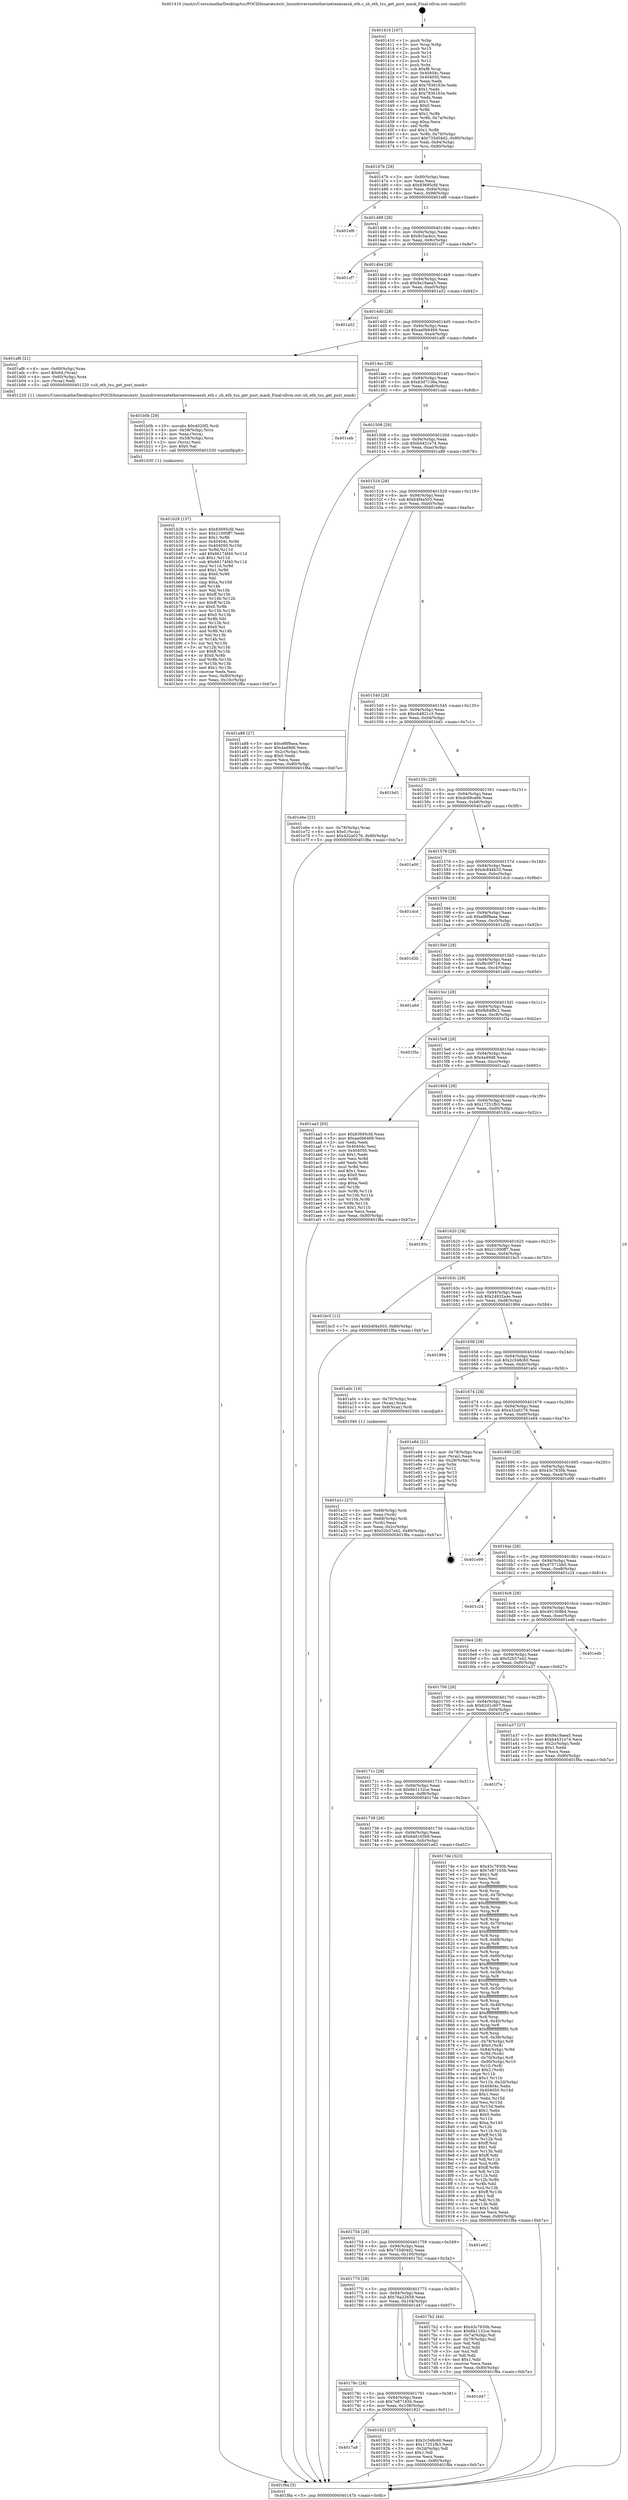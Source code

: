 digraph "0x401410" {
  label = "0x401410 (/mnt/c/Users/mathe/Desktop/tcc/POCII/binaries/extr_linuxdriversnetethernetrenesassh_eth.c_sh_eth_tsu_get_post_mask_Final-ollvm.out::main(0))"
  labelloc = "t"
  node[shape=record]

  Entry [label="",width=0.3,height=0.3,shape=circle,fillcolor=black,style=filled]
  "0x40147b" [label="{
     0x40147b [29]\l
     | [instrs]\l
     &nbsp;&nbsp;0x40147b \<+3\>: mov -0x80(%rbp),%eax\l
     &nbsp;&nbsp;0x40147e \<+2\>: mov %eax,%ecx\l
     &nbsp;&nbsp;0x401480 \<+6\>: sub $0x83695cfd,%ecx\l
     &nbsp;&nbsp;0x401486 \<+6\>: mov %eax,-0x94(%rbp)\l
     &nbsp;&nbsp;0x40148c \<+6\>: mov %ecx,-0x98(%rbp)\l
     &nbsp;&nbsp;0x401492 \<+6\>: je 0000000000401ef6 \<main+0xae6\>\l
  }"]
  "0x401ef6" [label="{
     0x401ef6\l
  }", style=dashed]
  "0x401498" [label="{
     0x401498 [28]\l
     | [instrs]\l
     &nbsp;&nbsp;0x401498 \<+5\>: jmp 000000000040149d \<main+0x8d\>\l
     &nbsp;&nbsp;0x40149d \<+6\>: mov -0x94(%rbp),%eax\l
     &nbsp;&nbsp;0x4014a3 \<+5\>: sub $0x8c5acbcc,%eax\l
     &nbsp;&nbsp;0x4014a8 \<+6\>: mov %eax,-0x9c(%rbp)\l
     &nbsp;&nbsp;0x4014ae \<+6\>: je 0000000000401cf7 \<main+0x8e7\>\l
  }"]
  Exit [label="",width=0.3,height=0.3,shape=circle,fillcolor=black,style=filled,peripheries=2]
  "0x401cf7" [label="{
     0x401cf7\l
  }", style=dashed]
  "0x4014b4" [label="{
     0x4014b4 [28]\l
     | [instrs]\l
     &nbsp;&nbsp;0x4014b4 \<+5\>: jmp 00000000004014b9 \<main+0xa9\>\l
     &nbsp;&nbsp;0x4014b9 \<+6\>: mov -0x94(%rbp),%eax\l
     &nbsp;&nbsp;0x4014bf \<+5\>: sub $0x9a18aea5,%eax\l
     &nbsp;&nbsp;0x4014c4 \<+6\>: mov %eax,-0xa0(%rbp)\l
     &nbsp;&nbsp;0x4014ca \<+6\>: je 0000000000401a52 \<main+0x642\>\l
  }"]
  "0x401b28" [label="{
     0x401b28 [157]\l
     | [instrs]\l
     &nbsp;&nbsp;0x401b28 \<+5\>: mov $0x83695cfd,%esi\l
     &nbsp;&nbsp;0x401b2d \<+5\>: mov $0x21000ff7,%edx\l
     &nbsp;&nbsp;0x401b32 \<+3\>: mov $0x1,%r8b\l
     &nbsp;&nbsp;0x401b35 \<+8\>: mov 0x40404c,%r9d\l
     &nbsp;&nbsp;0x401b3d \<+8\>: mov 0x404050,%r10d\l
     &nbsp;&nbsp;0x401b45 \<+3\>: mov %r9d,%r11d\l
     &nbsp;&nbsp;0x401b48 \<+7\>: add $0x66174f40,%r11d\l
     &nbsp;&nbsp;0x401b4f \<+4\>: sub $0x1,%r11d\l
     &nbsp;&nbsp;0x401b53 \<+7\>: sub $0x66174f40,%r11d\l
     &nbsp;&nbsp;0x401b5a \<+4\>: imul %r11d,%r9d\l
     &nbsp;&nbsp;0x401b5e \<+4\>: and $0x1,%r9d\l
     &nbsp;&nbsp;0x401b62 \<+4\>: cmp $0x0,%r9d\l
     &nbsp;&nbsp;0x401b66 \<+3\>: sete %bl\l
     &nbsp;&nbsp;0x401b69 \<+4\>: cmp $0xa,%r10d\l
     &nbsp;&nbsp;0x401b6d \<+4\>: setl %r14b\l
     &nbsp;&nbsp;0x401b71 \<+3\>: mov %bl,%r15b\l
     &nbsp;&nbsp;0x401b74 \<+4\>: xor $0xff,%r15b\l
     &nbsp;&nbsp;0x401b78 \<+3\>: mov %r14b,%r12b\l
     &nbsp;&nbsp;0x401b7b \<+4\>: xor $0xff,%r12b\l
     &nbsp;&nbsp;0x401b7f \<+4\>: xor $0x0,%r8b\l
     &nbsp;&nbsp;0x401b83 \<+3\>: mov %r15b,%r13b\l
     &nbsp;&nbsp;0x401b86 \<+4\>: and $0x0,%r13b\l
     &nbsp;&nbsp;0x401b8a \<+3\>: and %r8b,%bl\l
     &nbsp;&nbsp;0x401b8d \<+3\>: mov %r12b,%cl\l
     &nbsp;&nbsp;0x401b90 \<+3\>: and $0x0,%cl\l
     &nbsp;&nbsp;0x401b93 \<+3\>: and %r8b,%r14b\l
     &nbsp;&nbsp;0x401b96 \<+3\>: or %bl,%r13b\l
     &nbsp;&nbsp;0x401b99 \<+3\>: or %r14b,%cl\l
     &nbsp;&nbsp;0x401b9c \<+3\>: xor %cl,%r13b\l
     &nbsp;&nbsp;0x401b9f \<+3\>: or %r12b,%r15b\l
     &nbsp;&nbsp;0x401ba2 \<+4\>: xor $0xff,%r15b\l
     &nbsp;&nbsp;0x401ba6 \<+4\>: or $0x0,%r8b\l
     &nbsp;&nbsp;0x401baa \<+3\>: and %r8b,%r15b\l
     &nbsp;&nbsp;0x401bad \<+3\>: or %r15b,%r13b\l
     &nbsp;&nbsp;0x401bb0 \<+4\>: test $0x1,%r13b\l
     &nbsp;&nbsp;0x401bb4 \<+3\>: cmovne %edx,%esi\l
     &nbsp;&nbsp;0x401bb7 \<+3\>: mov %esi,-0x80(%rbp)\l
     &nbsp;&nbsp;0x401bba \<+6\>: mov %eax,-0x10c(%rbp)\l
     &nbsp;&nbsp;0x401bc0 \<+5\>: jmp 0000000000401f8a \<main+0xb7a\>\l
  }"]
  "0x401a52" [label="{
     0x401a52\l
  }", style=dashed]
  "0x4014d0" [label="{
     0x4014d0 [28]\l
     | [instrs]\l
     &nbsp;&nbsp;0x4014d0 \<+5\>: jmp 00000000004014d5 \<main+0xc5\>\l
     &nbsp;&nbsp;0x4014d5 \<+6\>: mov -0x94(%rbp),%eax\l
     &nbsp;&nbsp;0x4014db \<+5\>: sub $0xaa0b6469,%eax\l
     &nbsp;&nbsp;0x4014e0 \<+6\>: mov %eax,-0xa4(%rbp)\l
     &nbsp;&nbsp;0x4014e6 \<+6\>: je 0000000000401af6 \<main+0x6e6\>\l
  }"]
  "0x401b0b" [label="{
     0x401b0b [29]\l
     | [instrs]\l
     &nbsp;&nbsp;0x401b0b \<+10\>: movabs $0x4020f2,%rdi\l
     &nbsp;&nbsp;0x401b15 \<+4\>: mov -0x58(%rbp),%rcx\l
     &nbsp;&nbsp;0x401b19 \<+2\>: mov %eax,(%rcx)\l
     &nbsp;&nbsp;0x401b1b \<+4\>: mov -0x58(%rbp),%rcx\l
     &nbsp;&nbsp;0x401b1f \<+2\>: mov (%rcx),%esi\l
     &nbsp;&nbsp;0x401b21 \<+2\>: mov $0x0,%al\l
     &nbsp;&nbsp;0x401b23 \<+5\>: call 0000000000401030 \<printf@plt\>\l
     | [calls]\l
     &nbsp;&nbsp;0x401030 \{1\} (unknown)\l
  }"]
  "0x401af6" [label="{
     0x401af6 [21]\l
     | [instrs]\l
     &nbsp;&nbsp;0x401af6 \<+4\>: mov -0x60(%rbp),%rax\l
     &nbsp;&nbsp;0x401afa \<+6\>: movl $0x64,(%rax)\l
     &nbsp;&nbsp;0x401b00 \<+4\>: mov -0x60(%rbp),%rax\l
     &nbsp;&nbsp;0x401b04 \<+2\>: mov (%rax),%edi\l
     &nbsp;&nbsp;0x401b06 \<+5\>: call 0000000000401220 \<sh_eth_tsu_get_post_mask\>\l
     | [calls]\l
     &nbsp;&nbsp;0x401220 \{1\} (/mnt/c/Users/mathe/Desktop/tcc/POCII/binaries/extr_linuxdriversnetethernetrenesassh_eth.c_sh_eth_tsu_get_post_mask_Final-ollvm.out::sh_eth_tsu_get_post_mask)\l
  }"]
  "0x4014ec" [label="{
     0x4014ec [28]\l
     | [instrs]\l
     &nbsp;&nbsp;0x4014ec \<+5\>: jmp 00000000004014f1 \<main+0xe1\>\l
     &nbsp;&nbsp;0x4014f1 \<+6\>: mov -0x94(%rbp),%eax\l
     &nbsp;&nbsp;0x4014f7 \<+5\>: sub $0xb3d7136a,%eax\l
     &nbsp;&nbsp;0x4014fc \<+6\>: mov %eax,-0xa8(%rbp)\l
     &nbsp;&nbsp;0x401502 \<+6\>: je 0000000000401ceb \<main+0x8db\>\l
  }"]
  "0x401a1c" [label="{
     0x401a1c [27]\l
     | [instrs]\l
     &nbsp;&nbsp;0x401a1c \<+4\>: mov -0x68(%rbp),%rdi\l
     &nbsp;&nbsp;0x401a20 \<+2\>: mov %eax,(%rdi)\l
     &nbsp;&nbsp;0x401a22 \<+4\>: mov -0x68(%rbp),%rdi\l
     &nbsp;&nbsp;0x401a26 \<+2\>: mov (%rdi),%eax\l
     &nbsp;&nbsp;0x401a28 \<+3\>: mov %eax,-0x2c(%rbp)\l
     &nbsp;&nbsp;0x401a2b \<+7\>: movl $0x52b57e42,-0x80(%rbp)\l
     &nbsp;&nbsp;0x401a32 \<+5\>: jmp 0000000000401f8a \<main+0xb7a\>\l
  }"]
  "0x401ceb" [label="{
     0x401ceb\l
  }", style=dashed]
  "0x401508" [label="{
     0x401508 [28]\l
     | [instrs]\l
     &nbsp;&nbsp;0x401508 \<+5\>: jmp 000000000040150d \<main+0xfd\>\l
     &nbsp;&nbsp;0x40150d \<+6\>: mov -0x94(%rbp),%eax\l
     &nbsp;&nbsp;0x401513 \<+5\>: sub $0xb4431e74,%eax\l
     &nbsp;&nbsp;0x401518 \<+6\>: mov %eax,-0xac(%rbp)\l
     &nbsp;&nbsp;0x40151e \<+6\>: je 0000000000401a88 \<main+0x678\>\l
  }"]
  "0x4017a8" [label="{
     0x4017a8\l
  }", style=dashed]
  "0x401a88" [label="{
     0x401a88 [27]\l
     | [instrs]\l
     &nbsp;&nbsp;0x401a88 \<+5\>: mov $0xef8f9aea,%eax\l
     &nbsp;&nbsp;0x401a8d \<+5\>: mov $0x4a49d8,%ecx\l
     &nbsp;&nbsp;0x401a92 \<+3\>: mov -0x2c(%rbp),%edx\l
     &nbsp;&nbsp;0x401a95 \<+3\>: cmp $0x0,%edx\l
     &nbsp;&nbsp;0x401a98 \<+3\>: cmove %ecx,%eax\l
     &nbsp;&nbsp;0x401a9b \<+3\>: mov %eax,-0x80(%rbp)\l
     &nbsp;&nbsp;0x401a9e \<+5\>: jmp 0000000000401f8a \<main+0xb7a\>\l
  }"]
  "0x401524" [label="{
     0x401524 [28]\l
     | [instrs]\l
     &nbsp;&nbsp;0x401524 \<+5\>: jmp 0000000000401529 \<main+0x119\>\l
     &nbsp;&nbsp;0x401529 \<+6\>: mov -0x94(%rbp),%eax\l
     &nbsp;&nbsp;0x40152f \<+5\>: sub $0xb4f4a503,%eax\l
     &nbsp;&nbsp;0x401534 \<+6\>: mov %eax,-0xb0(%rbp)\l
     &nbsp;&nbsp;0x40153a \<+6\>: je 0000000000401e6e \<main+0xa5e\>\l
  }"]
  "0x401921" [label="{
     0x401921 [27]\l
     | [instrs]\l
     &nbsp;&nbsp;0x401921 \<+5\>: mov $0x2c348c60,%eax\l
     &nbsp;&nbsp;0x401926 \<+5\>: mov $0x17251fb3,%ecx\l
     &nbsp;&nbsp;0x40192b \<+3\>: mov -0x2d(%rbp),%dl\l
     &nbsp;&nbsp;0x40192e \<+3\>: test $0x1,%dl\l
     &nbsp;&nbsp;0x401931 \<+3\>: cmovne %ecx,%eax\l
     &nbsp;&nbsp;0x401934 \<+3\>: mov %eax,-0x80(%rbp)\l
     &nbsp;&nbsp;0x401937 \<+5\>: jmp 0000000000401f8a \<main+0xb7a\>\l
  }"]
  "0x401e6e" [label="{
     0x401e6e [22]\l
     | [instrs]\l
     &nbsp;&nbsp;0x401e6e \<+4\>: mov -0x78(%rbp),%rax\l
     &nbsp;&nbsp;0x401e72 \<+6\>: movl $0x0,(%rax)\l
     &nbsp;&nbsp;0x401e78 \<+7\>: movl $0x432a0276,-0x80(%rbp)\l
     &nbsp;&nbsp;0x401e7f \<+5\>: jmp 0000000000401f8a \<main+0xb7a\>\l
  }"]
  "0x401540" [label="{
     0x401540 [28]\l
     | [instrs]\l
     &nbsp;&nbsp;0x401540 \<+5\>: jmp 0000000000401545 \<main+0x135\>\l
     &nbsp;&nbsp;0x401545 \<+6\>: mov -0x94(%rbp),%eax\l
     &nbsp;&nbsp;0x40154b \<+5\>: sub $0xcb4821c3,%eax\l
     &nbsp;&nbsp;0x401550 \<+6\>: mov %eax,-0xb4(%rbp)\l
     &nbsp;&nbsp;0x401556 \<+6\>: je 0000000000401bd1 \<main+0x7c1\>\l
  }"]
  "0x40178c" [label="{
     0x40178c [28]\l
     | [instrs]\l
     &nbsp;&nbsp;0x40178c \<+5\>: jmp 0000000000401791 \<main+0x381\>\l
     &nbsp;&nbsp;0x401791 \<+6\>: mov -0x94(%rbp),%eax\l
     &nbsp;&nbsp;0x401797 \<+5\>: sub $0x7e87165b,%eax\l
     &nbsp;&nbsp;0x40179c \<+6\>: mov %eax,-0x108(%rbp)\l
     &nbsp;&nbsp;0x4017a2 \<+6\>: je 0000000000401921 \<main+0x511\>\l
  }"]
  "0x401bd1" [label="{
     0x401bd1\l
  }", style=dashed]
  "0x40155c" [label="{
     0x40155c [28]\l
     | [instrs]\l
     &nbsp;&nbsp;0x40155c \<+5\>: jmp 0000000000401561 \<main+0x151\>\l
     &nbsp;&nbsp;0x401561 \<+6\>: mov -0x94(%rbp),%eax\l
     &nbsp;&nbsp;0x401567 \<+5\>: sub $0xdc68ca66,%eax\l
     &nbsp;&nbsp;0x40156c \<+6\>: mov %eax,-0xb8(%rbp)\l
     &nbsp;&nbsp;0x401572 \<+6\>: je 0000000000401a00 \<main+0x5f0\>\l
  }"]
  "0x401d47" [label="{
     0x401d47\l
  }", style=dashed]
  "0x401a00" [label="{
     0x401a00\l
  }", style=dashed]
  "0x401578" [label="{
     0x401578 [28]\l
     | [instrs]\l
     &nbsp;&nbsp;0x401578 \<+5\>: jmp 000000000040157d \<main+0x16d\>\l
     &nbsp;&nbsp;0x40157d \<+6\>: mov -0x94(%rbp),%eax\l
     &nbsp;&nbsp;0x401583 \<+5\>: sub $0xdc844b33,%eax\l
     &nbsp;&nbsp;0x401588 \<+6\>: mov %eax,-0xbc(%rbp)\l
     &nbsp;&nbsp;0x40158e \<+6\>: je 0000000000401dcd \<main+0x9bd\>\l
  }"]
  "0x401410" [label="{
     0x401410 [107]\l
     | [instrs]\l
     &nbsp;&nbsp;0x401410 \<+1\>: push %rbp\l
     &nbsp;&nbsp;0x401411 \<+3\>: mov %rsp,%rbp\l
     &nbsp;&nbsp;0x401414 \<+2\>: push %r15\l
     &nbsp;&nbsp;0x401416 \<+2\>: push %r14\l
     &nbsp;&nbsp;0x401418 \<+2\>: push %r13\l
     &nbsp;&nbsp;0x40141a \<+2\>: push %r12\l
     &nbsp;&nbsp;0x40141c \<+1\>: push %rbx\l
     &nbsp;&nbsp;0x40141d \<+7\>: sub $0xf8,%rsp\l
     &nbsp;&nbsp;0x401424 \<+7\>: mov 0x40404c,%eax\l
     &nbsp;&nbsp;0x40142b \<+7\>: mov 0x404050,%ecx\l
     &nbsp;&nbsp;0x401432 \<+2\>: mov %eax,%edx\l
     &nbsp;&nbsp;0x401434 \<+6\>: add $0x7836163e,%edx\l
     &nbsp;&nbsp;0x40143a \<+3\>: sub $0x1,%edx\l
     &nbsp;&nbsp;0x40143d \<+6\>: sub $0x7836163e,%edx\l
     &nbsp;&nbsp;0x401443 \<+3\>: imul %edx,%eax\l
     &nbsp;&nbsp;0x401446 \<+3\>: and $0x1,%eax\l
     &nbsp;&nbsp;0x401449 \<+3\>: cmp $0x0,%eax\l
     &nbsp;&nbsp;0x40144c \<+4\>: sete %r8b\l
     &nbsp;&nbsp;0x401450 \<+4\>: and $0x1,%r8b\l
     &nbsp;&nbsp;0x401454 \<+4\>: mov %r8b,-0x7a(%rbp)\l
     &nbsp;&nbsp;0x401458 \<+3\>: cmp $0xa,%ecx\l
     &nbsp;&nbsp;0x40145b \<+4\>: setl %r8b\l
     &nbsp;&nbsp;0x40145f \<+4\>: and $0x1,%r8b\l
     &nbsp;&nbsp;0x401463 \<+4\>: mov %r8b,-0x79(%rbp)\l
     &nbsp;&nbsp;0x401467 \<+7\>: movl $0x735d04d2,-0x80(%rbp)\l
     &nbsp;&nbsp;0x40146e \<+6\>: mov %edi,-0x84(%rbp)\l
     &nbsp;&nbsp;0x401474 \<+7\>: mov %rsi,-0x90(%rbp)\l
  }"]
  "0x401dcd" [label="{
     0x401dcd\l
  }", style=dashed]
  "0x401594" [label="{
     0x401594 [28]\l
     | [instrs]\l
     &nbsp;&nbsp;0x401594 \<+5\>: jmp 0000000000401599 \<main+0x189\>\l
     &nbsp;&nbsp;0x401599 \<+6\>: mov -0x94(%rbp),%eax\l
     &nbsp;&nbsp;0x40159f \<+5\>: sub $0xef8f9aea,%eax\l
     &nbsp;&nbsp;0x4015a4 \<+6\>: mov %eax,-0xc0(%rbp)\l
     &nbsp;&nbsp;0x4015aa \<+6\>: je 0000000000401d3b \<main+0x92b\>\l
  }"]
  "0x401f8a" [label="{
     0x401f8a [5]\l
     | [instrs]\l
     &nbsp;&nbsp;0x401f8a \<+5\>: jmp 000000000040147b \<main+0x6b\>\l
  }"]
  "0x401d3b" [label="{
     0x401d3b\l
  }", style=dashed]
  "0x4015b0" [label="{
     0x4015b0 [28]\l
     | [instrs]\l
     &nbsp;&nbsp;0x4015b0 \<+5\>: jmp 00000000004015b5 \<main+0x1a5\>\l
     &nbsp;&nbsp;0x4015b5 \<+6\>: mov -0x94(%rbp),%eax\l
     &nbsp;&nbsp;0x4015bb \<+5\>: sub $0xf6c09719,%eax\l
     &nbsp;&nbsp;0x4015c0 \<+6\>: mov %eax,-0xc4(%rbp)\l
     &nbsp;&nbsp;0x4015c6 \<+6\>: je 0000000000401a6d \<main+0x65d\>\l
  }"]
  "0x401770" [label="{
     0x401770 [28]\l
     | [instrs]\l
     &nbsp;&nbsp;0x401770 \<+5\>: jmp 0000000000401775 \<main+0x365\>\l
     &nbsp;&nbsp;0x401775 \<+6\>: mov -0x94(%rbp),%eax\l
     &nbsp;&nbsp;0x40177b \<+5\>: sub $0x76a22658,%eax\l
     &nbsp;&nbsp;0x401780 \<+6\>: mov %eax,-0x104(%rbp)\l
     &nbsp;&nbsp;0x401786 \<+6\>: je 0000000000401d47 \<main+0x937\>\l
  }"]
  "0x401a6d" [label="{
     0x401a6d\l
  }", style=dashed]
  "0x4015cc" [label="{
     0x4015cc [28]\l
     | [instrs]\l
     &nbsp;&nbsp;0x4015cc \<+5\>: jmp 00000000004015d1 \<main+0x1c1\>\l
     &nbsp;&nbsp;0x4015d1 \<+6\>: mov -0x94(%rbp),%eax\l
     &nbsp;&nbsp;0x4015d7 \<+5\>: sub $0xfb84f8c2,%eax\l
     &nbsp;&nbsp;0x4015dc \<+6\>: mov %eax,-0xc8(%rbp)\l
     &nbsp;&nbsp;0x4015e2 \<+6\>: je 0000000000401f3a \<main+0xb2a\>\l
  }"]
  "0x4017b2" [label="{
     0x4017b2 [44]\l
     | [instrs]\l
     &nbsp;&nbsp;0x4017b2 \<+5\>: mov $0x43c7830b,%eax\l
     &nbsp;&nbsp;0x4017b7 \<+5\>: mov $0x6b1132ce,%ecx\l
     &nbsp;&nbsp;0x4017bc \<+3\>: mov -0x7a(%rbp),%dl\l
     &nbsp;&nbsp;0x4017bf \<+4\>: mov -0x79(%rbp),%sil\l
     &nbsp;&nbsp;0x4017c3 \<+3\>: mov %dl,%dil\l
     &nbsp;&nbsp;0x4017c6 \<+3\>: and %sil,%dil\l
     &nbsp;&nbsp;0x4017c9 \<+3\>: xor %sil,%dl\l
     &nbsp;&nbsp;0x4017cc \<+3\>: or %dl,%dil\l
     &nbsp;&nbsp;0x4017cf \<+4\>: test $0x1,%dil\l
     &nbsp;&nbsp;0x4017d3 \<+3\>: cmovne %ecx,%eax\l
     &nbsp;&nbsp;0x4017d6 \<+3\>: mov %eax,-0x80(%rbp)\l
     &nbsp;&nbsp;0x4017d9 \<+5\>: jmp 0000000000401f8a \<main+0xb7a\>\l
  }"]
  "0x401f3a" [label="{
     0x401f3a\l
  }", style=dashed]
  "0x4015e8" [label="{
     0x4015e8 [28]\l
     | [instrs]\l
     &nbsp;&nbsp;0x4015e8 \<+5\>: jmp 00000000004015ed \<main+0x1dd\>\l
     &nbsp;&nbsp;0x4015ed \<+6\>: mov -0x94(%rbp),%eax\l
     &nbsp;&nbsp;0x4015f3 \<+5\>: sub $0x4a49d8,%eax\l
     &nbsp;&nbsp;0x4015f8 \<+6\>: mov %eax,-0xcc(%rbp)\l
     &nbsp;&nbsp;0x4015fe \<+6\>: je 0000000000401aa3 \<main+0x693\>\l
  }"]
  "0x401754" [label="{
     0x401754 [28]\l
     | [instrs]\l
     &nbsp;&nbsp;0x401754 \<+5\>: jmp 0000000000401759 \<main+0x349\>\l
     &nbsp;&nbsp;0x401759 \<+6\>: mov -0x94(%rbp),%eax\l
     &nbsp;&nbsp;0x40175f \<+5\>: sub $0x735d04d2,%eax\l
     &nbsp;&nbsp;0x401764 \<+6\>: mov %eax,-0x100(%rbp)\l
     &nbsp;&nbsp;0x40176a \<+6\>: je 00000000004017b2 \<main+0x3a2\>\l
  }"]
  "0x401aa3" [label="{
     0x401aa3 [83]\l
     | [instrs]\l
     &nbsp;&nbsp;0x401aa3 \<+5\>: mov $0x83695cfd,%eax\l
     &nbsp;&nbsp;0x401aa8 \<+5\>: mov $0xaa0b6469,%ecx\l
     &nbsp;&nbsp;0x401aad \<+2\>: xor %edx,%edx\l
     &nbsp;&nbsp;0x401aaf \<+7\>: mov 0x40404c,%esi\l
     &nbsp;&nbsp;0x401ab6 \<+7\>: mov 0x404050,%edi\l
     &nbsp;&nbsp;0x401abd \<+3\>: sub $0x1,%edx\l
     &nbsp;&nbsp;0x401ac0 \<+3\>: mov %esi,%r8d\l
     &nbsp;&nbsp;0x401ac3 \<+3\>: add %edx,%r8d\l
     &nbsp;&nbsp;0x401ac6 \<+4\>: imul %r8d,%esi\l
     &nbsp;&nbsp;0x401aca \<+3\>: and $0x1,%esi\l
     &nbsp;&nbsp;0x401acd \<+3\>: cmp $0x0,%esi\l
     &nbsp;&nbsp;0x401ad0 \<+4\>: sete %r9b\l
     &nbsp;&nbsp;0x401ad4 \<+3\>: cmp $0xa,%edi\l
     &nbsp;&nbsp;0x401ad7 \<+4\>: setl %r10b\l
     &nbsp;&nbsp;0x401adb \<+3\>: mov %r9b,%r11b\l
     &nbsp;&nbsp;0x401ade \<+3\>: and %r10b,%r11b\l
     &nbsp;&nbsp;0x401ae1 \<+3\>: xor %r10b,%r9b\l
     &nbsp;&nbsp;0x401ae4 \<+3\>: or %r9b,%r11b\l
     &nbsp;&nbsp;0x401ae7 \<+4\>: test $0x1,%r11b\l
     &nbsp;&nbsp;0x401aeb \<+3\>: cmovne %ecx,%eax\l
     &nbsp;&nbsp;0x401aee \<+3\>: mov %eax,-0x80(%rbp)\l
     &nbsp;&nbsp;0x401af1 \<+5\>: jmp 0000000000401f8a \<main+0xb7a\>\l
  }"]
  "0x401604" [label="{
     0x401604 [28]\l
     | [instrs]\l
     &nbsp;&nbsp;0x401604 \<+5\>: jmp 0000000000401609 \<main+0x1f9\>\l
     &nbsp;&nbsp;0x401609 \<+6\>: mov -0x94(%rbp),%eax\l
     &nbsp;&nbsp;0x40160f \<+5\>: sub $0x17251fb3,%eax\l
     &nbsp;&nbsp;0x401614 \<+6\>: mov %eax,-0xd0(%rbp)\l
     &nbsp;&nbsp;0x40161a \<+6\>: je 000000000040193c \<main+0x52c\>\l
  }"]
  "0x401e62" [label="{
     0x401e62\l
  }", style=dashed]
  "0x40193c" [label="{
     0x40193c\l
  }", style=dashed]
  "0x401620" [label="{
     0x401620 [28]\l
     | [instrs]\l
     &nbsp;&nbsp;0x401620 \<+5\>: jmp 0000000000401625 \<main+0x215\>\l
     &nbsp;&nbsp;0x401625 \<+6\>: mov -0x94(%rbp),%eax\l
     &nbsp;&nbsp;0x40162b \<+5\>: sub $0x21000ff7,%eax\l
     &nbsp;&nbsp;0x401630 \<+6\>: mov %eax,-0xd4(%rbp)\l
     &nbsp;&nbsp;0x401636 \<+6\>: je 0000000000401bc5 \<main+0x7b5\>\l
  }"]
  "0x401738" [label="{
     0x401738 [28]\l
     | [instrs]\l
     &nbsp;&nbsp;0x401738 \<+5\>: jmp 000000000040173d \<main+0x32d\>\l
     &nbsp;&nbsp;0x40173d \<+6\>: mov -0x94(%rbp),%eax\l
     &nbsp;&nbsp;0x401743 \<+5\>: sub $0x6dd165b9,%eax\l
     &nbsp;&nbsp;0x401748 \<+6\>: mov %eax,-0xfc(%rbp)\l
     &nbsp;&nbsp;0x40174e \<+6\>: je 0000000000401e62 \<main+0xa52\>\l
  }"]
  "0x401bc5" [label="{
     0x401bc5 [12]\l
     | [instrs]\l
     &nbsp;&nbsp;0x401bc5 \<+7\>: movl $0xb4f4a503,-0x80(%rbp)\l
     &nbsp;&nbsp;0x401bcc \<+5\>: jmp 0000000000401f8a \<main+0xb7a\>\l
  }"]
  "0x40163c" [label="{
     0x40163c [28]\l
     | [instrs]\l
     &nbsp;&nbsp;0x40163c \<+5\>: jmp 0000000000401641 \<main+0x231\>\l
     &nbsp;&nbsp;0x401641 \<+6\>: mov -0x94(%rbp),%eax\l
     &nbsp;&nbsp;0x401647 \<+5\>: sub $0x24932a4e,%eax\l
     &nbsp;&nbsp;0x40164c \<+6\>: mov %eax,-0xd8(%rbp)\l
     &nbsp;&nbsp;0x401652 \<+6\>: je 0000000000401994 \<main+0x584\>\l
  }"]
  "0x4017de" [label="{
     0x4017de [323]\l
     | [instrs]\l
     &nbsp;&nbsp;0x4017de \<+5\>: mov $0x43c7830b,%eax\l
     &nbsp;&nbsp;0x4017e3 \<+5\>: mov $0x7e87165b,%ecx\l
     &nbsp;&nbsp;0x4017e8 \<+2\>: mov $0x1,%dl\l
     &nbsp;&nbsp;0x4017ea \<+2\>: xor %esi,%esi\l
     &nbsp;&nbsp;0x4017ec \<+3\>: mov %rsp,%rdi\l
     &nbsp;&nbsp;0x4017ef \<+4\>: add $0xfffffffffffffff0,%rdi\l
     &nbsp;&nbsp;0x4017f3 \<+3\>: mov %rdi,%rsp\l
     &nbsp;&nbsp;0x4017f6 \<+4\>: mov %rdi,-0x78(%rbp)\l
     &nbsp;&nbsp;0x4017fa \<+3\>: mov %rsp,%rdi\l
     &nbsp;&nbsp;0x4017fd \<+4\>: add $0xfffffffffffffff0,%rdi\l
     &nbsp;&nbsp;0x401801 \<+3\>: mov %rdi,%rsp\l
     &nbsp;&nbsp;0x401804 \<+3\>: mov %rsp,%r8\l
     &nbsp;&nbsp;0x401807 \<+4\>: add $0xfffffffffffffff0,%r8\l
     &nbsp;&nbsp;0x40180b \<+3\>: mov %r8,%rsp\l
     &nbsp;&nbsp;0x40180e \<+4\>: mov %r8,-0x70(%rbp)\l
     &nbsp;&nbsp;0x401812 \<+3\>: mov %rsp,%r8\l
     &nbsp;&nbsp;0x401815 \<+4\>: add $0xfffffffffffffff0,%r8\l
     &nbsp;&nbsp;0x401819 \<+3\>: mov %r8,%rsp\l
     &nbsp;&nbsp;0x40181c \<+4\>: mov %r8,-0x68(%rbp)\l
     &nbsp;&nbsp;0x401820 \<+3\>: mov %rsp,%r8\l
     &nbsp;&nbsp;0x401823 \<+4\>: add $0xfffffffffffffff0,%r8\l
     &nbsp;&nbsp;0x401827 \<+3\>: mov %r8,%rsp\l
     &nbsp;&nbsp;0x40182a \<+4\>: mov %r8,-0x60(%rbp)\l
     &nbsp;&nbsp;0x40182e \<+3\>: mov %rsp,%r8\l
     &nbsp;&nbsp;0x401831 \<+4\>: add $0xfffffffffffffff0,%r8\l
     &nbsp;&nbsp;0x401835 \<+3\>: mov %r8,%rsp\l
     &nbsp;&nbsp;0x401838 \<+4\>: mov %r8,-0x58(%rbp)\l
     &nbsp;&nbsp;0x40183c \<+3\>: mov %rsp,%r8\l
     &nbsp;&nbsp;0x40183f \<+4\>: add $0xfffffffffffffff0,%r8\l
     &nbsp;&nbsp;0x401843 \<+3\>: mov %r8,%rsp\l
     &nbsp;&nbsp;0x401846 \<+4\>: mov %r8,-0x50(%rbp)\l
     &nbsp;&nbsp;0x40184a \<+3\>: mov %rsp,%r8\l
     &nbsp;&nbsp;0x40184d \<+4\>: add $0xfffffffffffffff0,%r8\l
     &nbsp;&nbsp;0x401851 \<+3\>: mov %r8,%rsp\l
     &nbsp;&nbsp;0x401854 \<+4\>: mov %r8,-0x48(%rbp)\l
     &nbsp;&nbsp;0x401858 \<+3\>: mov %rsp,%r8\l
     &nbsp;&nbsp;0x40185b \<+4\>: add $0xfffffffffffffff0,%r8\l
     &nbsp;&nbsp;0x40185f \<+3\>: mov %r8,%rsp\l
     &nbsp;&nbsp;0x401862 \<+4\>: mov %r8,-0x40(%rbp)\l
     &nbsp;&nbsp;0x401866 \<+3\>: mov %rsp,%r8\l
     &nbsp;&nbsp;0x401869 \<+4\>: add $0xfffffffffffffff0,%r8\l
     &nbsp;&nbsp;0x40186d \<+3\>: mov %r8,%rsp\l
     &nbsp;&nbsp;0x401870 \<+4\>: mov %r8,-0x38(%rbp)\l
     &nbsp;&nbsp;0x401874 \<+4\>: mov -0x78(%rbp),%r8\l
     &nbsp;&nbsp;0x401878 \<+7\>: movl $0x0,(%r8)\l
     &nbsp;&nbsp;0x40187f \<+7\>: mov -0x84(%rbp),%r9d\l
     &nbsp;&nbsp;0x401886 \<+3\>: mov %r9d,(%rdi)\l
     &nbsp;&nbsp;0x401889 \<+4\>: mov -0x70(%rbp),%r8\l
     &nbsp;&nbsp;0x40188d \<+7\>: mov -0x90(%rbp),%r10\l
     &nbsp;&nbsp;0x401894 \<+3\>: mov %r10,(%r8)\l
     &nbsp;&nbsp;0x401897 \<+3\>: cmpl $0x2,(%rdi)\l
     &nbsp;&nbsp;0x40189a \<+4\>: setne %r11b\l
     &nbsp;&nbsp;0x40189e \<+4\>: and $0x1,%r11b\l
     &nbsp;&nbsp;0x4018a2 \<+4\>: mov %r11b,-0x2d(%rbp)\l
     &nbsp;&nbsp;0x4018a6 \<+7\>: mov 0x40404c,%ebx\l
     &nbsp;&nbsp;0x4018ad \<+8\>: mov 0x404050,%r14d\l
     &nbsp;&nbsp;0x4018b5 \<+3\>: sub $0x1,%esi\l
     &nbsp;&nbsp;0x4018b8 \<+3\>: mov %ebx,%r15d\l
     &nbsp;&nbsp;0x4018bb \<+3\>: add %esi,%r15d\l
     &nbsp;&nbsp;0x4018be \<+4\>: imul %r15d,%ebx\l
     &nbsp;&nbsp;0x4018c2 \<+3\>: and $0x1,%ebx\l
     &nbsp;&nbsp;0x4018c5 \<+3\>: cmp $0x0,%ebx\l
     &nbsp;&nbsp;0x4018c8 \<+4\>: sete %r11b\l
     &nbsp;&nbsp;0x4018cc \<+4\>: cmp $0xa,%r14d\l
     &nbsp;&nbsp;0x4018d0 \<+4\>: setl %r12b\l
     &nbsp;&nbsp;0x4018d4 \<+3\>: mov %r11b,%r13b\l
     &nbsp;&nbsp;0x4018d7 \<+4\>: xor $0xff,%r13b\l
     &nbsp;&nbsp;0x4018db \<+3\>: mov %r12b,%sil\l
     &nbsp;&nbsp;0x4018de \<+4\>: xor $0xff,%sil\l
     &nbsp;&nbsp;0x4018e2 \<+3\>: xor $0x1,%dl\l
     &nbsp;&nbsp;0x4018e5 \<+3\>: mov %r13b,%dil\l
     &nbsp;&nbsp;0x4018e8 \<+4\>: and $0xff,%dil\l
     &nbsp;&nbsp;0x4018ec \<+3\>: and %dl,%r11b\l
     &nbsp;&nbsp;0x4018ef \<+3\>: mov %sil,%r8b\l
     &nbsp;&nbsp;0x4018f2 \<+4\>: and $0xff,%r8b\l
     &nbsp;&nbsp;0x4018f6 \<+3\>: and %dl,%r12b\l
     &nbsp;&nbsp;0x4018f9 \<+3\>: or %r11b,%dil\l
     &nbsp;&nbsp;0x4018fc \<+3\>: or %r12b,%r8b\l
     &nbsp;&nbsp;0x4018ff \<+3\>: xor %r8b,%dil\l
     &nbsp;&nbsp;0x401902 \<+3\>: or %sil,%r13b\l
     &nbsp;&nbsp;0x401905 \<+4\>: xor $0xff,%r13b\l
     &nbsp;&nbsp;0x401909 \<+3\>: or $0x1,%dl\l
     &nbsp;&nbsp;0x40190c \<+3\>: and %dl,%r13b\l
     &nbsp;&nbsp;0x40190f \<+3\>: or %r13b,%dil\l
     &nbsp;&nbsp;0x401912 \<+4\>: test $0x1,%dil\l
     &nbsp;&nbsp;0x401916 \<+3\>: cmovne %ecx,%eax\l
     &nbsp;&nbsp;0x401919 \<+3\>: mov %eax,-0x80(%rbp)\l
     &nbsp;&nbsp;0x40191c \<+5\>: jmp 0000000000401f8a \<main+0xb7a\>\l
  }"]
  "0x401994" [label="{
     0x401994\l
  }", style=dashed]
  "0x401658" [label="{
     0x401658 [28]\l
     | [instrs]\l
     &nbsp;&nbsp;0x401658 \<+5\>: jmp 000000000040165d \<main+0x24d\>\l
     &nbsp;&nbsp;0x40165d \<+6\>: mov -0x94(%rbp),%eax\l
     &nbsp;&nbsp;0x401663 \<+5\>: sub $0x2c348c60,%eax\l
     &nbsp;&nbsp;0x401668 \<+6\>: mov %eax,-0xdc(%rbp)\l
     &nbsp;&nbsp;0x40166e \<+6\>: je 0000000000401a0c \<main+0x5fc\>\l
  }"]
  "0x40171c" [label="{
     0x40171c [28]\l
     | [instrs]\l
     &nbsp;&nbsp;0x40171c \<+5\>: jmp 0000000000401721 \<main+0x311\>\l
     &nbsp;&nbsp;0x401721 \<+6\>: mov -0x94(%rbp),%eax\l
     &nbsp;&nbsp;0x401727 \<+5\>: sub $0x6b1132ce,%eax\l
     &nbsp;&nbsp;0x40172c \<+6\>: mov %eax,-0xf8(%rbp)\l
     &nbsp;&nbsp;0x401732 \<+6\>: je 00000000004017de \<main+0x3ce\>\l
  }"]
  "0x401a0c" [label="{
     0x401a0c [16]\l
     | [instrs]\l
     &nbsp;&nbsp;0x401a0c \<+4\>: mov -0x70(%rbp),%rax\l
     &nbsp;&nbsp;0x401a10 \<+3\>: mov (%rax),%rax\l
     &nbsp;&nbsp;0x401a13 \<+4\>: mov 0x8(%rax),%rdi\l
     &nbsp;&nbsp;0x401a17 \<+5\>: call 0000000000401040 \<atoi@plt\>\l
     | [calls]\l
     &nbsp;&nbsp;0x401040 \{1\} (unknown)\l
  }"]
  "0x401674" [label="{
     0x401674 [28]\l
     | [instrs]\l
     &nbsp;&nbsp;0x401674 \<+5\>: jmp 0000000000401679 \<main+0x269\>\l
     &nbsp;&nbsp;0x401679 \<+6\>: mov -0x94(%rbp),%eax\l
     &nbsp;&nbsp;0x40167f \<+5\>: sub $0x432a0276,%eax\l
     &nbsp;&nbsp;0x401684 \<+6\>: mov %eax,-0xe0(%rbp)\l
     &nbsp;&nbsp;0x40168a \<+6\>: je 0000000000401e84 \<main+0xa74\>\l
  }"]
  "0x401f7e" [label="{
     0x401f7e\l
  }", style=dashed]
  "0x401e84" [label="{
     0x401e84 [21]\l
     | [instrs]\l
     &nbsp;&nbsp;0x401e84 \<+4\>: mov -0x78(%rbp),%rax\l
     &nbsp;&nbsp;0x401e88 \<+2\>: mov (%rax),%eax\l
     &nbsp;&nbsp;0x401e8a \<+4\>: lea -0x28(%rbp),%rsp\l
     &nbsp;&nbsp;0x401e8e \<+1\>: pop %rbx\l
     &nbsp;&nbsp;0x401e8f \<+2\>: pop %r12\l
     &nbsp;&nbsp;0x401e91 \<+2\>: pop %r13\l
     &nbsp;&nbsp;0x401e93 \<+2\>: pop %r14\l
     &nbsp;&nbsp;0x401e95 \<+2\>: pop %r15\l
     &nbsp;&nbsp;0x401e97 \<+1\>: pop %rbp\l
     &nbsp;&nbsp;0x401e98 \<+1\>: ret\l
  }"]
  "0x401690" [label="{
     0x401690 [28]\l
     | [instrs]\l
     &nbsp;&nbsp;0x401690 \<+5\>: jmp 0000000000401695 \<main+0x285\>\l
     &nbsp;&nbsp;0x401695 \<+6\>: mov -0x94(%rbp),%eax\l
     &nbsp;&nbsp;0x40169b \<+5\>: sub $0x43c7830b,%eax\l
     &nbsp;&nbsp;0x4016a0 \<+6\>: mov %eax,-0xe4(%rbp)\l
     &nbsp;&nbsp;0x4016a6 \<+6\>: je 0000000000401e99 \<main+0xa89\>\l
  }"]
  "0x401700" [label="{
     0x401700 [28]\l
     | [instrs]\l
     &nbsp;&nbsp;0x401700 \<+5\>: jmp 0000000000401705 \<main+0x2f5\>\l
     &nbsp;&nbsp;0x401705 \<+6\>: mov -0x94(%rbp),%eax\l
     &nbsp;&nbsp;0x40170b \<+5\>: sub $0x62d1c607,%eax\l
     &nbsp;&nbsp;0x401710 \<+6\>: mov %eax,-0xf4(%rbp)\l
     &nbsp;&nbsp;0x401716 \<+6\>: je 0000000000401f7e \<main+0xb6e\>\l
  }"]
  "0x401e99" [label="{
     0x401e99\l
  }", style=dashed]
  "0x4016ac" [label="{
     0x4016ac [28]\l
     | [instrs]\l
     &nbsp;&nbsp;0x4016ac \<+5\>: jmp 00000000004016b1 \<main+0x2a1\>\l
     &nbsp;&nbsp;0x4016b1 \<+6\>: mov -0x94(%rbp),%eax\l
     &nbsp;&nbsp;0x4016b7 \<+5\>: sub $0x47571bb0,%eax\l
     &nbsp;&nbsp;0x4016bc \<+6\>: mov %eax,-0xe8(%rbp)\l
     &nbsp;&nbsp;0x4016c2 \<+6\>: je 0000000000401c24 \<main+0x814\>\l
  }"]
  "0x401a37" [label="{
     0x401a37 [27]\l
     | [instrs]\l
     &nbsp;&nbsp;0x401a37 \<+5\>: mov $0x9a18aea5,%eax\l
     &nbsp;&nbsp;0x401a3c \<+5\>: mov $0xb4431e74,%ecx\l
     &nbsp;&nbsp;0x401a41 \<+3\>: mov -0x2c(%rbp),%edx\l
     &nbsp;&nbsp;0x401a44 \<+3\>: cmp $0x1,%edx\l
     &nbsp;&nbsp;0x401a47 \<+3\>: cmovl %ecx,%eax\l
     &nbsp;&nbsp;0x401a4a \<+3\>: mov %eax,-0x80(%rbp)\l
     &nbsp;&nbsp;0x401a4d \<+5\>: jmp 0000000000401f8a \<main+0xb7a\>\l
  }"]
  "0x401c24" [label="{
     0x401c24\l
  }", style=dashed]
  "0x4016c8" [label="{
     0x4016c8 [28]\l
     | [instrs]\l
     &nbsp;&nbsp;0x4016c8 \<+5\>: jmp 00000000004016cd \<main+0x2bd\>\l
     &nbsp;&nbsp;0x4016cd \<+6\>: mov -0x94(%rbp),%eax\l
     &nbsp;&nbsp;0x4016d3 \<+5\>: sub $0x49130964,%eax\l
     &nbsp;&nbsp;0x4016d8 \<+6\>: mov %eax,-0xec(%rbp)\l
     &nbsp;&nbsp;0x4016de \<+6\>: je 0000000000401edb \<main+0xacb\>\l
  }"]
  "0x4016e4" [label="{
     0x4016e4 [28]\l
     | [instrs]\l
     &nbsp;&nbsp;0x4016e4 \<+5\>: jmp 00000000004016e9 \<main+0x2d9\>\l
     &nbsp;&nbsp;0x4016e9 \<+6\>: mov -0x94(%rbp),%eax\l
     &nbsp;&nbsp;0x4016ef \<+5\>: sub $0x52b57e42,%eax\l
     &nbsp;&nbsp;0x4016f4 \<+6\>: mov %eax,-0xf0(%rbp)\l
     &nbsp;&nbsp;0x4016fa \<+6\>: je 0000000000401a37 \<main+0x627\>\l
  }"]
  "0x401edb" [label="{
     0x401edb\l
  }", style=dashed]
  Entry -> "0x401410" [label=" 1"]
  "0x40147b" -> "0x401ef6" [label=" 0"]
  "0x40147b" -> "0x401498" [label=" 11"]
  "0x401e84" -> Exit [label=" 1"]
  "0x401498" -> "0x401cf7" [label=" 0"]
  "0x401498" -> "0x4014b4" [label=" 11"]
  "0x401e6e" -> "0x401f8a" [label=" 1"]
  "0x4014b4" -> "0x401a52" [label=" 0"]
  "0x4014b4" -> "0x4014d0" [label=" 11"]
  "0x401bc5" -> "0x401f8a" [label=" 1"]
  "0x4014d0" -> "0x401af6" [label=" 1"]
  "0x4014d0" -> "0x4014ec" [label=" 10"]
  "0x401b28" -> "0x401f8a" [label=" 1"]
  "0x4014ec" -> "0x401ceb" [label=" 0"]
  "0x4014ec" -> "0x401508" [label=" 10"]
  "0x401b0b" -> "0x401b28" [label=" 1"]
  "0x401508" -> "0x401a88" [label=" 1"]
  "0x401508" -> "0x401524" [label=" 9"]
  "0x401af6" -> "0x401b0b" [label=" 1"]
  "0x401524" -> "0x401e6e" [label=" 1"]
  "0x401524" -> "0x401540" [label=" 8"]
  "0x401aa3" -> "0x401f8a" [label=" 1"]
  "0x401540" -> "0x401bd1" [label=" 0"]
  "0x401540" -> "0x40155c" [label=" 8"]
  "0x401a37" -> "0x401f8a" [label=" 1"]
  "0x40155c" -> "0x401a00" [label=" 0"]
  "0x40155c" -> "0x401578" [label=" 8"]
  "0x401a1c" -> "0x401f8a" [label=" 1"]
  "0x401578" -> "0x401dcd" [label=" 0"]
  "0x401578" -> "0x401594" [label=" 8"]
  "0x40178c" -> "0x4017a8" [label=" 0"]
  "0x401594" -> "0x401d3b" [label=" 0"]
  "0x401594" -> "0x4015b0" [label=" 8"]
  "0x40178c" -> "0x401921" [label=" 1"]
  "0x4015b0" -> "0x401a6d" [label=" 0"]
  "0x4015b0" -> "0x4015cc" [label=" 8"]
  "0x401a88" -> "0x401f8a" [label=" 1"]
  "0x4015cc" -> "0x401f3a" [label=" 0"]
  "0x4015cc" -> "0x4015e8" [label=" 8"]
  "0x401770" -> "0x40178c" [label=" 1"]
  "0x4015e8" -> "0x401aa3" [label=" 1"]
  "0x4015e8" -> "0x401604" [label=" 7"]
  "0x401a0c" -> "0x401a1c" [label=" 1"]
  "0x401604" -> "0x40193c" [label=" 0"]
  "0x401604" -> "0x401620" [label=" 7"]
  "0x4017de" -> "0x401f8a" [label=" 1"]
  "0x401620" -> "0x401bc5" [label=" 1"]
  "0x401620" -> "0x40163c" [label=" 6"]
  "0x401f8a" -> "0x40147b" [label=" 10"]
  "0x40163c" -> "0x401994" [label=" 0"]
  "0x40163c" -> "0x401658" [label=" 6"]
  "0x401410" -> "0x40147b" [label=" 1"]
  "0x401658" -> "0x401a0c" [label=" 1"]
  "0x401658" -> "0x401674" [label=" 5"]
  "0x401754" -> "0x401770" [label=" 1"]
  "0x401674" -> "0x401e84" [label=" 1"]
  "0x401674" -> "0x401690" [label=" 4"]
  "0x401754" -> "0x4017b2" [label=" 1"]
  "0x401690" -> "0x401e99" [label=" 0"]
  "0x401690" -> "0x4016ac" [label=" 4"]
  "0x401738" -> "0x401754" [label=" 2"]
  "0x4016ac" -> "0x401c24" [label=" 0"]
  "0x4016ac" -> "0x4016c8" [label=" 4"]
  "0x401738" -> "0x401e62" [label=" 0"]
  "0x4016c8" -> "0x401edb" [label=" 0"]
  "0x4016c8" -> "0x4016e4" [label=" 4"]
  "0x401921" -> "0x401f8a" [label=" 1"]
  "0x4016e4" -> "0x401a37" [label=" 1"]
  "0x4016e4" -> "0x401700" [label=" 3"]
  "0x401770" -> "0x401d47" [label=" 0"]
  "0x401700" -> "0x401f7e" [label=" 0"]
  "0x401700" -> "0x40171c" [label=" 3"]
  "0x4017b2" -> "0x401f8a" [label=" 1"]
  "0x40171c" -> "0x4017de" [label=" 1"]
  "0x40171c" -> "0x401738" [label=" 2"]
}
